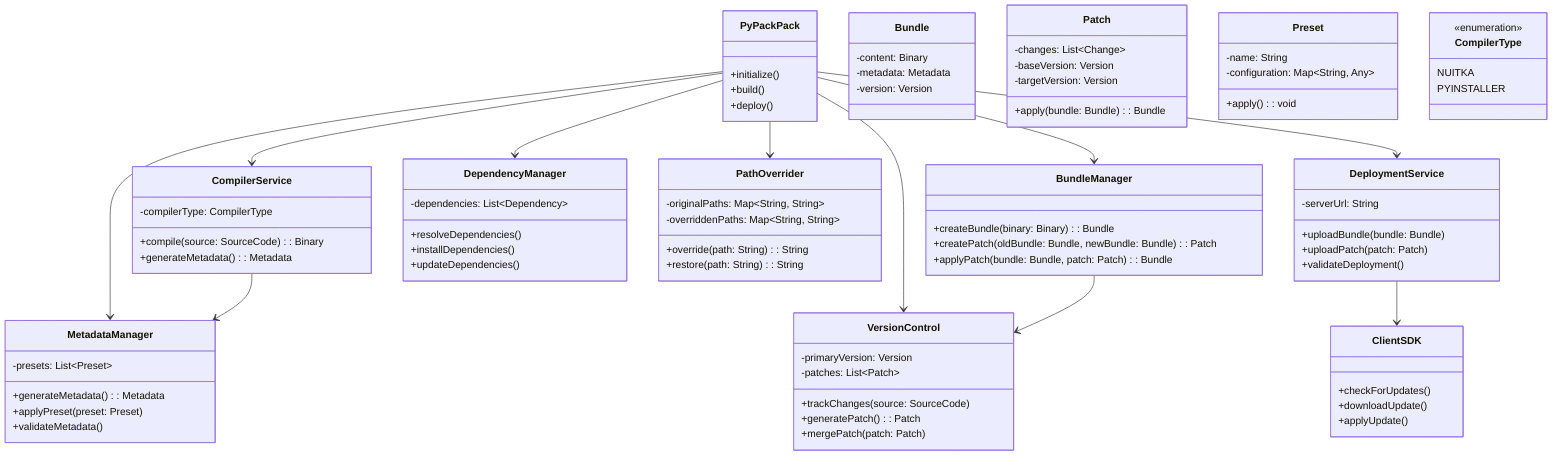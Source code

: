 classDiagram
    class PyPackPack {
        +initialize()
        +build()
        +deploy()
    }

    class CompilerService {
        -compilerType: CompilerType
        +compile(source: SourceCode): Binary
        +generateMetadata(): Metadata
    }

    class BundleManager {
        +createBundle(binary: Binary): Bundle
        +createPatch(oldBundle: Bundle, newBundle: Bundle): Patch
        +applyPatch(bundle: Bundle, patch: Patch): Bundle
    }

    class VersionControl {
        -primaryVersion: Version
        -patches: List~Patch~
        +trackChanges(source: SourceCode)
        +generatePatch(): Patch
        +mergePatch(patch: Patch)
    }

    class DependencyManager {
        -dependencies: List~Dependency~
        +resolveDependencies()
        +installDependencies()
        +updateDependencies()
    }

    class PathOverrider {
        -originalPaths: Map~String, String~
        -overriddenPaths: Map~String, String~
        +override(path: String): String
        +restore(path: String): String
    }

    class DeploymentService {
        -serverUrl: String
        +uploadBundle(bundle: Bundle)
        +uploadPatch(patch: Patch)
        +validateDeployment()
    }

    class MetadataManager {
        -presets: List~Preset~
        +generateMetadata(): Metadata
        +applyPreset(preset: Preset)
        +validateMetadata()
    }

    class ClientSDK {
        +checkForUpdates()
        +downloadUpdate()
        +applyUpdate()
    }

    PyPackPack --> CompilerService
    PyPackPack --> BundleManager
    PyPackPack --> VersionControl
    PyPackPack --> DependencyManager
    PyPackPack --> PathOverrider
    PyPackPack --> DeploymentService
    PyPackPack --> MetadataManager
    
    CompilerService --> MetadataManager
    BundleManager --> VersionControl
    DeploymentService --> ClientSDK
    
    class Bundle {
        -content: Binary
        -metadata: Metadata
        -version: Version
    }

    class Patch {
        -changes: List~Change~
        -baseVersion: Version
        -targetVersion: Version
        +apply(bundle: Bundle): Bundle
    }

    class Preset {
        -name: String
        -configuration: Map~String, Any~
        +apply(): void
    }

    class CompilerType {
        <<enumeration>>
        NUITKA
        PYINSTALLER
    }